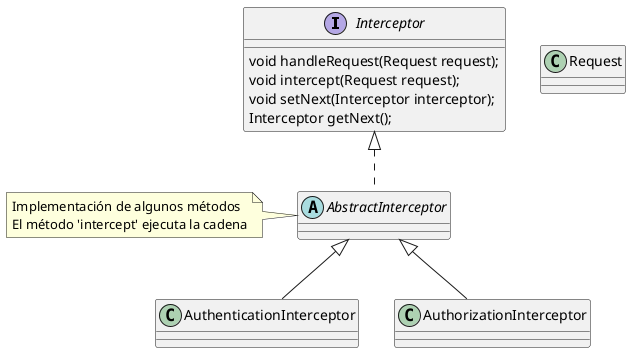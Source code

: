@startuml

interface Interceptor {
    void handleRequest(Request request);
    void intercept(Request request);
    void setNext(Interceptor interceptor);
    Interceptor getNext();
}
class AuthenticationInterceptor extends AbstractInterceptor
abstract class AbstractInterceptor implements Interceptor
class AuthorizationInterceptor extends AbstractInterceptor

class Request

note "Implementación de algunos métodos\nEl método 'intercept' ejecuta la cadena" as NoteAbstractInterceptor
NoteAbstractInterceptor .r. AbstractInterceptor

@enduml

